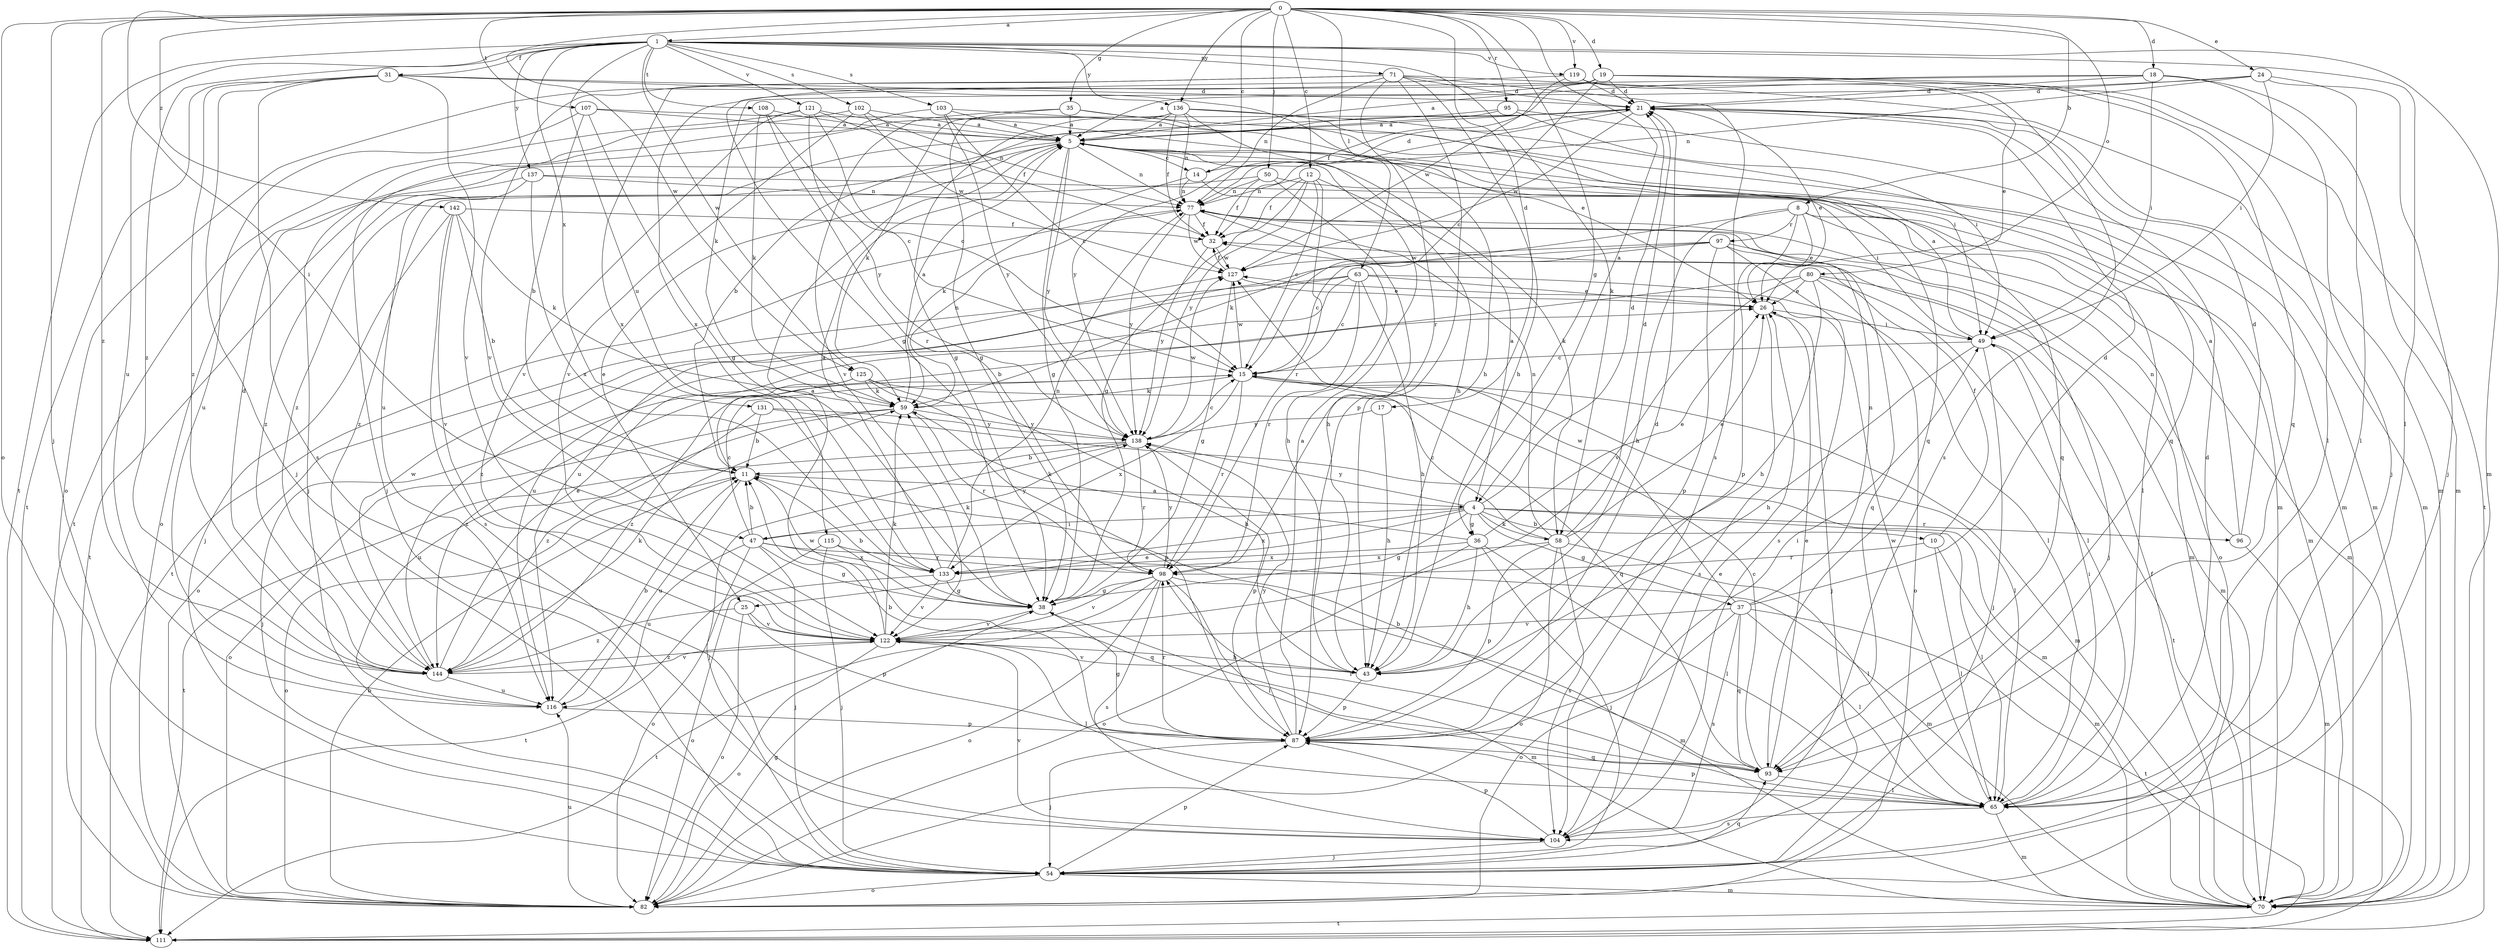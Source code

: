 strict digraph  {
0;
1;
4;
5;
8;
10;
11;
12;
14;
15;
17;
18;
19;
21;
24;
25;
26;
31;
32;
35;
36;
37;
38;
43;
47;
49;
50;
54;
58;
59;
63;
65;
70;
71;
77;
80;
82;
87;
93;
95;
96;
97;
98;
102;
103;
104;
107;
108;
111;
115;
116;
119;
121;
122;
125;
127;
131;
133;
136;
137;
138;
142;
144;
0 -> 1  [label=a];
0 -> 4  [label=a];
0 -> 8  [label=b];
0 -> 12  [label=c];
0 -> 14  [label=c];
0 -> 17  [label=d];
0 -> 18  [label=d];
0 -> 19  [label=d];
0 -> 24  [label=e];
0 -> 35  [label=g];
0 -> 36  [label=g];
0 -> 47  [label=i];
0 -> 50  [label=j];
0 -> 54  [label=j];
0 -> 63  [label=l];
0 -> 80  [label=o];
0 -> 82  [label=o];
0 -> 95  [label=r];
0 -> 107  [label=t];
0 -> 119  [label=v];
0 -> 125  [label=w];
0 -> 136  [label=y];
0 -> 142  [label=z];
0 -> 144  [label=z];
1 -> 31  [label=f];
1 -> 58  [label=k];
1 -> 65  [label=l];
1 -> 70  [label=m];
1 -> 71  [label=n];
1 -> 102  [label=s];
1 -> 103  [label=s];
1 -> 108  [label=t];
1 -> 111  [label=t];
1 -> 115  [label=u];
1 -> 116  [label=u];
1 -> 119  [label=v];
1 -> 121  [label=v];
1 -> 125  [label=w];
1 -> 131  [label=x];
1 -> 136  [label=y];
1 -> 137  [label=y];
1 -> 144  [label=z];
4 -> 10  [label=b];
4 -> 21  [label=d];
4 -> 25  [label=e];
4 -> 36  [label=g];
4 -> 37  [label=g];
4 -> 38  [label=g];
4 -> 47  [label=i];
4 -> 58  [label=k];
4 -> 65  [label=l];
4 -> 96  [label=r];
4 -> 133  [label=x];
4 -> 138  [label=y];
5 -> 14  [label=c];
5 -> 25  [label=e];
5 -> 38  [label=g];
5 -> 58  [label=k];
5 -> 77  [label=n];
5 -> 82  [label=o];
5 -> 93  [label=q];
5 -> 138  [label=y];
5 -> 144  [label=z];
8 -> 26  [label=e];
8 -> 43  [label=h];
8 -> 59  [label=k];
8 -> 70  [label=m];
8 -> 82  [label=o];
8 -> 87  [label=p];
8 -> 97  [label=r];
10 -> 32  [label=f];
10 -> 65  [label=l];
10 -> 70  [label=m];
10 -> 98  [label=r];
11 -> 4  [label=a];
11 -> 38  [label=w];
11 -> 82  [label=o];
11 -> 116  [label=u];
12 -> 4  [label=a];
12 -> 15  [label=c];
12 -> 32  [label=f];
12 -> 38  [label=g];
12 -> 77  [label=n];
12 -> 98  [label=r];
12 -> 138  [label=y];
14 -> 21  [label=d];
14 -> 49  [label=i];
14 -> 59  [label=k];
14 -> 77  [label=n];
15 -> 59  [label=k];
15 -> 65  [label=l];
15 -> 70  [label=m];
15 -> 98  [label=r];
15 -> 127  [label=w];
15 -> 133  [label=x];
15 -> 144  [label=z];
17 -> 43  [label=h];
17 -> 138  [label=y];
18 -> 5  [label=a];
18 -> 21  [label=d];
18 -> 49  [label=i];
18 -> 54  [label=j];
18 -> 70  [label=m];
18 -> 133  [label=x];
19 -> 5  [label=a];
19 -> 15  [label=c];
19 -> 21  [label=d];
19 -> 32  [label=f];
19 -> 65  [label=l];
19 -> 82  [label=o];
19 -> 104  [label=s];
19 -> 111  [label=t];
21 -> 5  [label=a];
21 -> 26  [label=e];
21 -> 70  [label=m];
21 -> 116  [label=u];
21 -> 127  [label=w];
21 -> 138  [label=y];
24 -> 21  [label=d];
24 -> 49  [label=i];
24 -> 54  [label=j];
24 -> 59  [label=k];
24 -> 65  [label=l];
24 -> 77  [label=n];
25 -> 82  [label=o];
25 -> 87  [label=p];
25 -> 122  [label=v];
25 -> 144  [label=z];
26 -> 49  [label=i];
26 -> 54  [label=j];
26 -> 104  [label=s];
31 -> 21  [label=d];
31 -> 43  [label=h];
31 -> 54  [label=j];
31 -> 104  [label=s];
31 -> 111  [label=t];
31 -> 122  [label=v];
31 -> 144  [label=z];
32 -> 127  [label=w];
32 -> 138  [label=y];
35 -> 5  [label=a];
35 -> 38  [label=g];
35 -> 49  [label=i];
35 -> 70  [label=m];
35 -> 122  [label=v];
36 -> 26  [label=e];
36 -> 43  [label=h];
36 -> 54  [label=j];
36 -> 59  [label=k];
36 -> 65  [label=l];
36 -> 82  [label=o];
36 -> 133  [label=x];
37 -> 21  [label=d];
37 -> 65  [label=l];
37 -> 77  [label=n];
37 -> 82  [label=o];
37 -> 93  [label=q];
37 -> 104  [label=s];
37 -> 111  [label=t];
37 -> 122  [label=v];
37 -> 127  [label=w];
38 -> 11  [label=b];
38 -> 59  [label=k];
38 -> 70  [label=m];
38 -> 122  [label=v];
43 -> 87  [label=p];
43 -> 122  [label=v];
47 -> 11  [label=b];
47 -> 15  [label=c];
47 -> 38  [label=g];
47 -> 54  [label=j];
47 -> 70  [label=m];
47 -> 82  [label=o];
47 -> 116  [label=u];
47 -> 133  [label=x];
47 -> 138  [label=y];
49 -> 5  [label=a];
49 -> 15  [label=c];
49 -> 43  [label=h];
49 -> 54  [label=j];
49 -> 111  [label=t];
50 -> 32  [label=f];
50 -> 43  [label=h];
50 -> 70  [label=m];
50 -> 77  [label=n];
50 -> 144  [label=z];
54 -> 70  [label=m];
54 -> 82  [label=o];
54 -> 87  [label=p];
54 -> 93  [label=q];
58 -> 15  [label=c];
58 -> 21  [label=d];
58 -> 26  [label=e];
58 -> 65  [label=l];
58 -> 77  [label=n];
58 -> 82  [label=o];
58 -> 87  [label=p];
58 -> 104  [label=s];
58 -> 133  [label=x];
59 -> 5  [label=a];
59 -> 77  [label=n];
59 -> 82  [label=o];
59 -> 98  [label=r];
59 -> 116  [label=u];
59 -> 138  [label=y];
63 -> 15  [label=c];
63 -> 26  [label=e];
63 -> 43  [label=h];
63 -> 65  [label=l];
63 -> 82  [label=o];
63 -> 98  [label=r];
63 -> 116  [label=u];
63 -> 144  [label=z];
65 -> 21  [label=d];
65 -> 49  [label=i];
65 -> 70  [label=m];
65 -> 87  [label=p];
65 -> 104  [label=s];
65 -> 127  [label=w];
70 -> 32  [label=f];
70 -> 111  [label=t];
71 -> 21  [label=d];
71 -> 43  [label=h];
71 -> 70  [label=m];
71 -> 77  [label=n];
71 -> 87  [label=p];
71 -> 98  [label=r];
71 -> 104  [label=s];
71 -> 122  [label=v];
71 -> 133  [label=x];
77 -> 32  [label=f];
77 -> 43  [label=h];
77 -> 70  [label=m];
77 -> 111  [label=t];
77 -> 127  [label=w];
77 -> 138  [label=y];
80 -> 11  [label=b];
80 -> 26  [label=e];
80 -> 43  [label=h];
80 -> 65  [label=l];
80 -> 70  [label=m];
80 -> 82  [label=o];
80 -> 122  [label=v];
82 -> 11  [label=b];
82 -> 38  [label=g];
82 -> 116  [label=u];
87 -> 5  [label=a];
87 -> 11  [label=b];
87 -> 21  [label=d];
87 -> 38  [label=g];
87 -> 49  [label=i];
87 -> 54  [label=j];
87 -> 93  [label=q];
87 -> 98  [label=r];
87 -> 138  [label=y];
93 -> 11  [label=b];
93 -> 15  [label=c];
93 -> 26  [label=e];
93 -> 65  [label=l];
93 -> 98  [label=r];
95 -> 5  [label=a];
95 -> 11  [label=b];
95 -> 49  [label=i];
95 -> 70  [label=m];
96 -> 5  [label=a];
96 -> 21  [label=d];
96 -> 70  [label=m];
96 -> 77  [label=n];
97 -> 15  [label=c];
97 -> 54  [label=j];
97 -> 87  [label=p];
97 -> 93  [label=q];
97 -> 104  [label=s];
97 -> 116  [label=u];
97 -> 127  [label=w];
98 -> 38  [label=g];
98 -> 65  [label=l];
98 -> 70  [label=m];
98 -> 82  [label=o];
98 -> 104  [label=s];
98 -> 111  [label=t];
98 -> 122  [label=v];
98 -> 138  [label=y];
102 -> 5  [label=a];
102 -> 54  [label=j];
102 -> 77  [label=n];
102 -> 122  [label=v];
102 -> 127  [label=w];
103 -> 5  [label=a];
103 -> 15  [label=c];
103 -> 26  [label=e];
103 -> 54  [label=j];
103 -> 138  [label=y];
104 -> 26  [label=e];
104 -> 54  [label=j];
104 -> 87  [label=p];
104 -> 122  [label=v];
107 -> 5  [label=a];
107 -> 11  [label=b];
107 -> 38  [label=g];
107 -> 93  [label=q];
107 -> 116  [label=u];
108 -> 5  [label=a];
108 -> 15  [label=c];
108 -> 59  [label=k];
108 -> 98  [label=r];
115 -> 54  [label=j];
115 -> 93  [label=q];
115 -> 98  [label=r];
115 -> 111  [label=t];
116 -> 11  [label=b];
116 -> 87  [label=p];
119 -> 21  [label=d];
119 -> 26  [label=e];
119 -> 38  [label=g];
119 -> 93  [label=q];
119 -> 127  [label=w];
121 -> 5  [label=a];
121 -> 15  [label=c];
121 -> 32  [label=f];
121 -> 111  [label=t];
121 -> 122  [label=v];
121 -> 138  [label=y];
122 -> 5  [label=a];
122 -> 43  [label=h];
122 -> 59  [label=k];
122 -> 65  [label=l];
122 -> 82  [label=o];
122 -> 144  [label=z];
125 -> 43  [label=h];
125 -> 54  [label=j];
125 -> 59  [label=k];
125 -> 87  [label=p];
125 -> 93  [label=q];
125 -> 144  [label=z];
127 -> 26  [label=e];
127 -> 32  [label=f];
127 -> 38  [label=g];
131 -> 11  [label=b];
131 -> 70  [label=m];
131 -> 138  [label=y];
131 -> 144  [label=z];
133 -> 5  [label=a];
133 -> 38  [label=g];
133 -> 77  [label=n];
133 -> 82  [label=o];
133 -> 122  [label=v];
136 -> 5  [label=a];
136 -> 32  [label=f];
136 -> 38  [label=g];
136 -> 43  [label=h];
136 -> 59  [label=k];
136 -> 70  [label=m];
136 -> 77  [label=n];
136 -> 93  [label=q];
137 -> 65  [label=l];
137 -> 77  [label=n];
137 -> 111  [label=t];
137 -> 133  [label=x];
137 -> 144  [label=z];
138 -> 11  [label=b];
138 -> 15  [label=c];
138 -> 54  [label=j];
138 -> 87  [label=p];
138 -> 98  [label=r];
138 -> 111  [label=t];
138 -> 127  [label=w];
142 -> 11  [label=b];
142 -> 32  [label=f];
142 -> 54  [label=j];
142 -> 59  [label=k];
142 -> 104  [label=s];
142 -> 122  [label=v];
144 -> 21  [label=d];
144 -> 26  [label=e];
144 -> 59  [label=k];
144 -> 116  [label=u];
144 -> 122  [label=v];
144 -> 127  [label=w];
}
